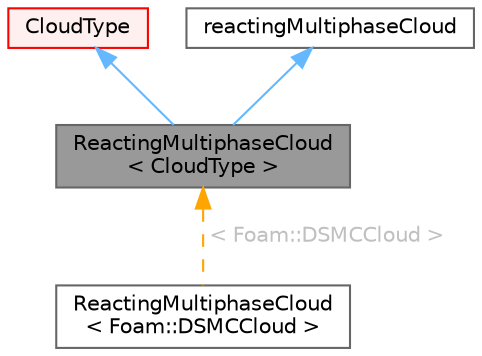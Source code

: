 digraph "ReactingMultiphaseCloud&lt; CloudType &gt;"
{
 // LATEX_PDF_SIZE
  bgcolor="transparent";
  edge [fontname=Helvetica,fontsize=10,labelfontname=Helvetica,labelfontsize=10];
  node [fontname=Helvetica,fontsize=10,shape=box,height=0.2,width=0.4];
  Node1 [id="Node000001",label="ReactingMultiphaseCloud\l\< CloudType \>",height=0.2,width=0.4,color="gray40", fillcolor="grey60", style="filled", fontcolor="black",tooltip="Templated base class for multiphase reacting cloud."];
  Node2 -> Node1 [id="edge1_Node000001_Node000002",dir="back",color="steelblue1",style="solid",tooltip=" "];
  Node2 [id="Node000002",label="CloudType",height=0.2,width=0.4,color="red", fillcolor="#FFF0F0", style="filled",URL="$classFoam_1_1DSMCCloud.html",tooltip="Templated base class for dsmc cloud."];
  Node18 -> Node1 [id="edge2_Node000001_Node000018",dir="back",color="steelblue1",style="solid",tooltip=" "];
  Node18 [id="Node000018",label="reactingMultiphaseCloud",height=0.2,width=0.4,color="gray40", fillcolor="white", style="filled",URL="$classFoam_1_1reactingMultiphaseCloud.html",tooltip="Virtual abstract base class for templated reactingMultiphaseCloud."];
  Node1 -> Node19 [id="edge3_Node000001_Node000019",dir="back",color="orange",style="dashed",tooltip=" ",label=" \< Foam::DSMCCloud \>",fontcolor="grey" ];
  Node19 [id="Node000019",label="ReactingMultiphaseCloud\l\< Foam::DSMCCloud \>",height=0.2,width=0.4,color="gray40", fillcolor="white", style="filled",URL="$classFoam_1_1ReactingMultiphaseCloud.html",tooltip=" "];
}
